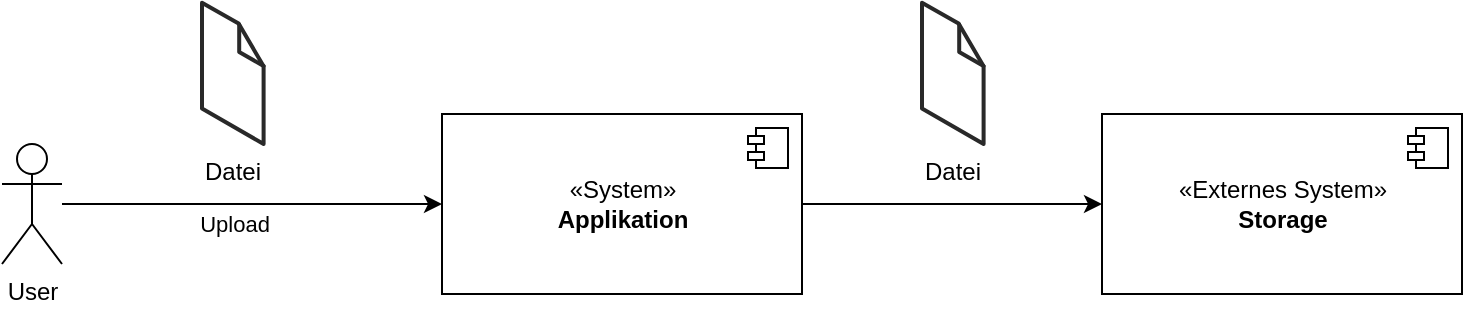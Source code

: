 <mxfile version="20.7.3" type="github">
  <diagram id="9fNUG1kYiO-ZahN_BbYV" name="Seite-1">
    <mxGraphModel dx="2266" dy="837" grid="1" gridSize="10" guides="1" tooltips="1" connect="1" arrows="1" fold="1" page="1" pageScale="1" pageWidth="827" pageHeight="1169" math="0" shadow="0">
      <root>
        <mxCell id="0" />
        <mxCell id="1" parent="0" />
        <mxCell id="gOGvkXnsRz0aLKvnI4ue-4" style="edgeStyle=orthogonalEdgeStyle;rounded=0;orthogonalLoop=1;jettySize=auto;html=1;entryX=0;entryY=0.5;entryDx=0;entryDy=0;" edge="1" parent="1" source="gOGvkXnsRz0aLKvnI4ue-1" target="gOGvkXnsRz0aLKvnI4ue-2">
          <mxGeometry relative="1" as="geometry" />
        </mxCell>
        <mxCell id="gOGvkXnsRz0aLKvnI4ue-5" value="Upload" style="edgeLabel;html=1;align=center;verticalAlign=middle;resizable=0;points=[];" vertex="1" connectable="0" parent="gOGvkXnsRz0aLKvnI4ue-4">
          <mxGeometry x="-0.202" y="-1" relative="1" as="geometry">
            <mxPoint x="10" y="9" as="offset" />
          </mxGeometry>
        </mxCell>
        <mxCell id="gOGvkXnsRz0aLKvnI4ue-1" value="User" style="shape=umlActor;verticalLabelPosition=bottom;verticalAlign=top;html=1;outlineConnect=0;" vertex="1" parent="1">
          <mxGeometry x="70" y="190" width="30" height="60" as="geometry" />
        </mxCell>
        <mxCell id="gOGvkXnsRz0aLKvnI4ue-10" value="" style="edgeStyle=orthogonalEdgeStyle;rounded=0;orthogonalLoop=1;jettySize=auto;html=1;endArrow=classic;endFill=1;" edge="1" parent="1" source="gOGvkXnsRz0aLKvnI4ue-2" target="gOGvkXnsRz0aLKvnI4ue-8">
          <mxGeometry relative="1" as="geometry" />
        </mxCell>
        <mxCell id="gOGvkXnsRz0aLKvnI4ue-2" value="«System»&lt;br&gt;&lt;b&gt;Applikation&lt;/b&gt;" style="html=1;dropTarget=0;" vertex="1" parent="1">
          <mxGeometry x="290" y="175" width="180" height="90" as="geometry" />
        </mxCell>
        <mxCell id="gOGvkXnsRz0aLKvnI4ue-3" value="" style="shape=module;jettyWidth=8;jettyHeight=4;" vertex="1" parent="gOGvkXnsRz0aLKvnI4ue-2">
          <mxGeometry x="1" width="20" height="20" relative="1" as="geometry">
            <mxPoint x="-27" y="7" as="offset" />
          </mxGeometry>
        </mxCell>
        <mxCell id="gOGvkXnsRz0aLKvnI4ue-6" value="Datei" style="verticalLabelPosition=bottom;html=1;verticalAlign=top;strokeWidth=1;align=center;outlineConnect=0;dashed=0;outlineConnect=0;shape=mxgraph.aws3d.file;aspect=fixed;strokeColor=#292929;" vertex="1" parent="1">
          <mxGeometry x="170" y="119.4" width="30.8" height="70.6" as="geometry" />
        </mxCell>
        <mxCell id="gOGvkXnsRz0aLKvnI4ue-8" value="«Externes System»&lt;br&gt;&lt;b&gt;Storage&lt;/b&gt;" style="html=1;dropTarget=0;" vertex="1" parent="1">
          <mxGeometry x="620" y="175" width="180" height="90" as="geometry" />
        </mxCell>
        <mxCell id="gOGvkXnsRz0aLKvnI4ue-9" value="" style="shape=module;jettyWidth=8;jettyHeight=4;" vertex="1" parent="gOGvkXnsRz0aLKvnI4ue-8">
          <mxGeometry x="1" width="20" height="20" relative="1" as="geometry">
            <mxPoint x="-27" y="7" as="offset" />
          </mxGeometry>
        </mxCell>
        <mxCell id="gOGvkXnsRz0aLKvnI4ue-11" value="Datei" style="verticalLabelPosition=bottom;html=1;verticalAlign=top;strokeWidth=1;align=center;outlineConnect=0;dashed=0;outlineConnect=0;shape=mxgraph.aws3d.file;aspect=fixed;strokeColor=#292929;" vertex="1" parent="1">
          <mxGeometry x="530" y="119.4" width="30.8" height="70.6" as="geometry" />
        </mxCell>
      </root>
    </mxGraphModel>
  </diagram>
</mxfile>
